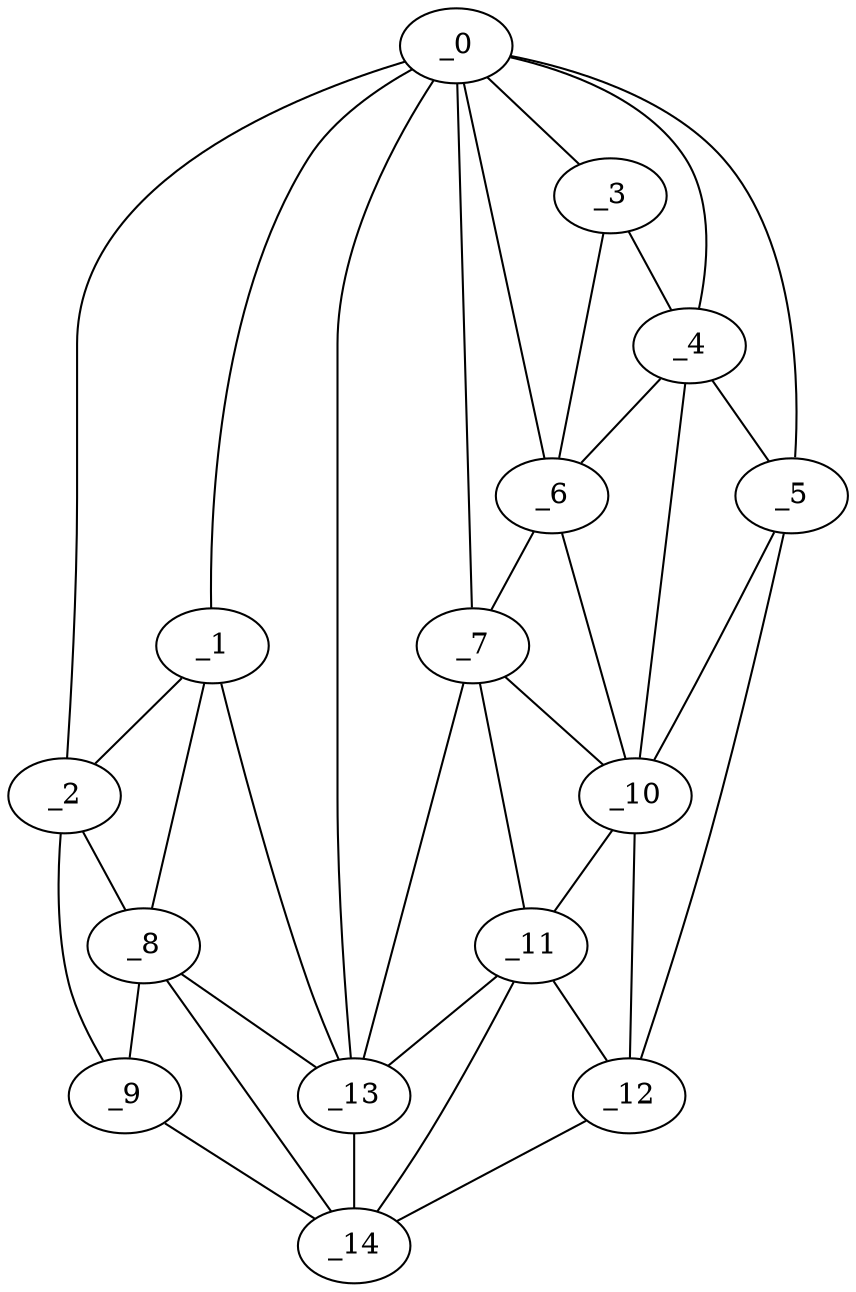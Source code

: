 graph "obj24__125.gxl" {
	_0	 [x=39,
		y=57];
	_1	 [x=43,
		y=29];
	_0 -- _1	 [valence=1];
	_2	 [x=44,
		y=8];
	_0 -- _2	 [valence=1];
	_3	 [x=59,
		y=92];
	_0 -- _3	 [valence=2];
	_4	 [x=59,
		y=97];
	_0 -- _4	 [valence=1];
	_5	 [x=61,
		y=110];
	_0 -- _5	 [valence=1];
	_6	 [x=80,
		y=76];
	_0 -- _6	 [valence=2];
	_7	 [x=87,
		y=68];
	_0 -- _7	 [valence=2];
	_13	 [x=93,
		y=50];
	_0 -- _13	 [valence=1];
	_1 -- _2	 [valence=2];
	_8	 [x=90,
		y=29];
	_1 -- _8	 [valence=1];
	_1 -- _13	 [valence=2];
	_2 -- _8	 [valence=2];
	_9	 [x=91,
		y=9];
	_2 -- _9	 [valence=1];
	_3 -- _4	 [valence=2];
	_3 -- _6	 [valence=1];
	_4 -- _5	 [valence=2];
	_4 -- _6	 [valence=2];
	_10	 [x=91,
		y=109];
	_4 -- _10	 [valence=2];
	_5 -- _10	 [valence=1];
	_12	 [x=92,
		y=118];
	_5 -- _12	 [valence=1];
	_6 -- _7	 [valence=1];
	_6 -- _10	 [valence=1];
	_7 -- _10	 [valence=2];
	_11	 [x=92,
		y=61];
	_7 -- _11	 [valence=2];
	_7 -- _13	 [valence=2];
	_8 -- _9	 [valence=2];
	_8 -- _13	 [valence=2];
	_14	 [x=95,
		y=39];
	_8 -- _14	 [valence=2];
	_9 -- _14	 [valence=1];
	_10 -- _11	 [valence=2];
	_10 -- _12	 [valence=2];
	_11 -- _12	 [valence=2];
	_11 -- _13	 [valence=2];
	_11 -- _14	 [valence=1];
	_12 -- _14	 [valence=1];
	_13 -- _14	 [valence=1];
}
